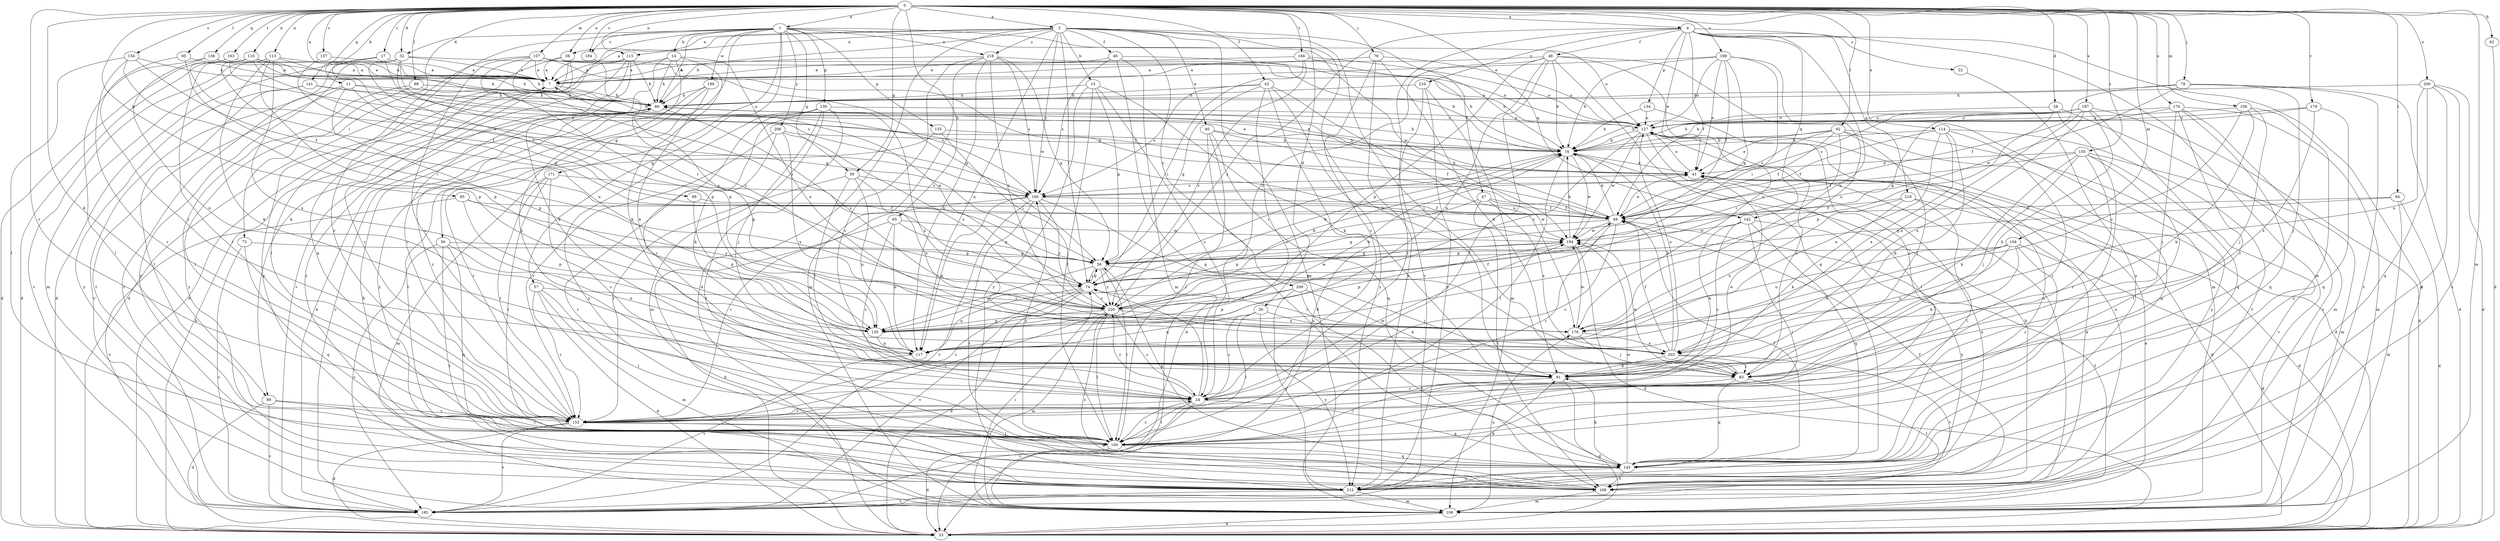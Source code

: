 strict digraph  {
0;
1;
2;
4;
7;
11;
14;
15;
16;
17;
22;
24;
26;
28;
32;
33;
38;
40;
41;
42;
46;
47;
48;
49;
50;
56;
57;
58;
62;
65;
66;
73;
74;
76;
79;
83;
85;
89;
91;
92;
94;
95;
98;
99;
100;
104;
106;
107;
109;
110;
113;
114;
115;
117;
127;
130;
133;
134;
135;
136;
141;
142;
143;
152;
154;
155;
157;
160;
163;
166;
168;
170;
171;
176;
179;
184;
185;
186;
194;
197;
198;
200;
203;
206;
209;
210;
212;
218;
219;
220;
0 -> 1  [label=a];
0 -> 2  [label=a];
0 -> 4  [label=a];
0 -> 7  [label=a];
0 -> 11  [label=b];
0 -> 17  [label=c];
0 -> 26  [label=d];
0 -> 28  [label=d];
0 -> 32  [label=d];
0 -> 38  [label=e];
0 -> 42  [label=f];
0 -> 50  [label=g];
0 -> 62  [label=h];
0 -> 65  [label=h];
0 -> 73  [label=i];
0 -> 76  [label=j];
0 -> 79  [label=j];
0 -> 85  [label=k];
0 -> 89  [label=k];
0 -> 92  [label=l];
0 -> 94  [label=l];
0 -> 95  [label=l];
0 -> 98  [label=l];
0 -> 104  [label=m];
0 -> 106  [label=m];
0 -> 107  [label=m];
0 -> 109  [label=m];
0 -> 110  [label=n];
0 -> 113  [label=n];
0 -> 114  [label=n];
0 -> 115  [label=n];
0 -> 136  [label=q];
0 -> 141  [label=q];
0 -> 142  [label=q];
0 -> 152  [label=r];
0 -> 154  [label=s];
0 -> 155  [label=s];
0 -> 157  [label=s];
0 -> 163  [label=t];
0 -> 166  [label=t];
0 -> 170  [label=u];
0 -> 179  [label=v];
0 -> 184  [label=v];
0 -> 197  [label=x];
0 -> 198  [label=x];
0 -> 200  [label=x];
1 -> 14  [label=b];
1 -> 32  [label=d];
1 -> 50  [label=g];
1 -> 56  [label=g];
1 -> 57  [label=g];
1 -> 66  [label=h];
1 -> 89  [label=k];
1 -> 127  [label=o];
1 -> 130  [label=p];
1 -> 133  [label=p];
1 -> 152  [label=r];
1 -> 171  [label=u];
1 -> 184  [label=v];
1 -> 186  [label=w];
1 -> 194  [label=w];
1 -> 206  [label=y];
1 -> 218  [label=z];
2 -> 7  [label=a];
2 -> 15  [label=b];
2 -> 33  [label=d];
2 -> 38  [label=e];
2 -> 40  [label=e];
2 -> 46  [label=f];
2 -> 47  [label=f];
2 -> 66  [label=h];
2 -> 74  [label=i];
2 -> 83  [label=j];
2 -> 91  [label=k];
2 -> 109  [label=m];
2 -> 115  [label=n];
2 -> 117  [label=n];
2 -> 160  [label=s];
2 -> 209  [label=y];
2 -> 218  [label=z];
4 -> 22  [label=c];
4 -> 33  [label=d];
4 -> 41  [label=e];
4 -> 48  [label=f];
4 -> 49  [label=f];
4 -> 109  [label=m];
4 -> 134  [label=p];
4 -> 142  [label=q];
4 -> 176  [label=u];
4 -> 185  [label=v];
4 -> 210  [label=y];
4 -> 219  [label=z];
4 -> 220  [label=z];
7 -> 66  [label=h];
11 -> 41  [label=e];
11 -> 66  [label=h];
11 -> 99  [label=l];
11 -> 135  [label=p];
11 -> 168  [label=t];
11 -> 185  [label=v];
14 -> 7  [label=a];
14 -> 24  [label=c];
14 -> 66  [label=h];
14 -> 91  [label=k];
14 -> 176  [label=u];
14 -> 185  [label=v];
15 -> 24  [label=c];
15 -> 58  [label=g];
15 -> 66  [label=h];
15 -> 91  [label=k];
15 -> 100  [label=l];
15 -> 212  [label=y];
16 -> 41  [label=e];
16 -> 66  [label=h];
16 -> 74  [label=i];
16 -> 100  [label=l];
16 -> 194  [label=w];
17 -> 7  [label=a];
17 -> 33  [label=d];
17 -> 58  [label=g];
17 -> 160  [label=s];
22 -> 212  [label=y];
24 -> 41  [label=e];
24 -> 74  [label=i];
24 -> 100  [label=l];
24 -> 143  [label=q];
24 -> 152  [label=r];
24 -> 185  [label=v];
24 -> 194  [label=w];
24 -> 220  [label=z];
26 -> 24  [label=c];
26 -> 100  [label=l];
26 -> 117  [label=n];
26 -> 176  [label=u];
26 -> 212  [label=y];
28 -> 100  [label=l];
28 -> 109  [label=m];
28 -> 127  [label=o];
28 -> 135  [label=p];
32 -> 7  [label=a];
32 -> 74  [label=i];
32 -> 127  [label=o];
32 -> 135  [label=p];
32 -> 185  [label=v];
32 -> 194  [label=w];
32 -> 212  [label=y];
33 -> 66  [label=h];
38 -> 7  [label=a];
38 -> 33  [label=d];
38 -> 152  [label=r];
38 -> 212  [label=y];
40 -> 16  [label=b];
40 -> 33  [label=d];
40 -> 49  [label=f];
40 -> 100  [label=l];
40 -> 143  [label=q];
41 -> 33  [label=d];
41 -> 127  [label=o];
41 -> 160  [label=s];
41 -> 185  [label=v];
42 -> 24  [label=c];
42 -> 33  [label=d];
42 -> 58  [label=g];
42 -> 66  [label=h];
42 -> 160  [label=s];
42 -> 176  [label=u];
42 -> 212  [label=y];
46 -> 7  [label=a];
46 -> 16  [label=b];
46 -> 109  [label=m];
46 -> 143  [label=q];
46 -> 160  [label=s];
47 -> 49  [label=f];
47 -> 135  [label=p];
47 -> 168  [label=t];
47 -> 194  [label=w];
47 -> 203  [label=x];
48 -> 7  [label=a];
48 -> 16  [label=b];
48 -> 100  [label=l];
48 -> 109  [label=m];
48 -> 117  [label=n];
48 -> 135  [label=p];
48 -> 143  [label=q];
48 -> 176  [label=u];
48 -> 220  [label=z];
49 -> 16  [label=b];
49 -> 24  [label=c];
49 -> 41  [label=e];
49 -> 58  [label=g];
49 -> 66  [label=h];
49 -> 152  [label=r];
49 -> 194  [label=w];
50 -> 83  [label=j];
50 -> 117  [label=n];
50 -> 152  [label=r];
50 -> 160  [label=s];
50 -> 176  [label=u];
56 -> 58  [label=g];
56 -> 117  [label=n];
56 -> 143  [label=q];
56 -> 168  [label=t];
56 -> 185  [label=v];
57 -> 33  [label=d];
57 -> 100  [label=l];
57 -> 109  [label=m];
57 -> 152  [label=r];
57 -> 220  [label=z];
58 -> 74  [label=i];
58 -> 83  [label=j];
58 -> 100  [label=l];
58 -> 135  [label=p];
58 -> 220  [label=z];
62 -> 33  [label=d];
65 -> 24  [label=c];
65 -> 33  [label=d];
65 -> 58  [label=g];
65 -> 117  [label=n];
65 -> 194  [label=w];
66 -> 127  [label=o];
66 -> 135  [label=p];
66 -> 152  [label=r];
66 -> 185  [label=v];
66 -> 220  [label=z];
73 -> 58  [label=g];
73 -> 143  [label=q];
73 -> 185  [label=v];
74 -> 7  [label=a];
74 -> 16  [label=b];
74 -> 33  [label=d];
74 -> 58  [label=g];
74 -> 117  [label=n];
74 -> 152  [label=r];
74 -> 185  [label=v];
74 -> 194  [label=w];
74 -> 220  [label=z];
76 -> 7  [label=a];
76 -> 24  [label=c];
76 -> 91  [label=k];
76 -> 127  [label=o];
76 -> 212  [label=y];
79 -> 33  [label=d];
79 -> 49  [label=f];
79 -> 66  [label=h];
79 -> 83  [label=j];
79 -> 168  [label=t];
79 -> 194  [label=w];
83 -> 100  [label=l];
83 -> 127  [label=o];
83 -> 143  [label=q];
83 -> 168  [label=t];
83 -> 194  [label=w];
85 -> 49  [label=f];
85 -> 135  [label=p];
85 -> 185  [label=v];
85 -> 220  [label=z];
89 -> 33  [label=d];
89 -> 100  [label=l];
89 -> 152  [label=r];
89 -> 185  [label=v];
91 -> 24  [label=c];
91 -> 33  [label=d];
92 -> 16  [label=b];
92 -> 41  [label=e];
92 -> 49  [label=f];
92 -> 74  [label=i];
92 -> 83  [label=j];
92 -> 143  [label=q];
92 -> 160  [label=s];
92 -> 212  [label=y];
94 -> 33  [label=d];
94 -> 49  [label=f];
94 -> 58  [label=g];
94 -> 109  [label=m];
95 -> 7  [label=a];
95 -> 74  [label=i];
95 -> 83  [label=j];
98 -> 66  [label=h];
98 -> 100  [label=l];
98 -> 160  [label=s];
98 -> 212  [label=y];
99 -> 49  [label=f];
99 -> 135  [label=p];
100 -> 24  [label=c];
100 -> 33  [label=d];
100 -> 143  [label=q];
100 -> 160  [label=s];
104 -> 33  [label=d];
104 -> 58  [label=g];
104 -> 91  [label=k];
104 -> 117  [label=n];
104 -> 152  [label=r];
104 -> 176  [label=u];
104 -> 203  [label=x];
106 -> 83  [label=j];
106 -> 91  [label=k];
106 -> 127  [label=o];
106 -> 176  [label=u];
106 -> 212  [label=y];
107 -> 7  [label=a];
107 -> 24  [label=c];
107 -> 49  [label=f];
107 -> 58  [label=g];
107 -> 74  [label=i];
107 -> 100  [label=l];
107 -> 127  [label=o];
107 -> 135  [label=p];
109 -> 33  [label=d];
109 -> 41  [label=e];
109 -> 49  [label=f];
109 -> 74  [label=i];
109 -> 176  [label=u];
110 -> 7  [label=a];
110 -> 16  [label=b];
110 -> 33  [label=d];
110 -> 49  [label=f];
110 -> 66  [label=h];
110 -> 152  [label=r];
110 -> 176  [label=u];
113 -> 7  [label=a];
113 -> 66  [label=h];
113 -> 91  [label=k];
113 -> 109  [label=m];
113 -> 135  [label=p];
113 -> 185  [label=v];
113 -> 203  [label=x];
114 -> 16  [label=b];
114 -> 49  [label=f];
114 -> 91  [label=k];
114 -> 117  [label=n];
114 -> 152  [label=r];
114 -> 168  [label=t];
114 -> 203  [label=x];
115 -> 7  [label=a];
115 -> 33  [label=d];
115 -> 66  [label=h];
115 -> 91  [label=k];
115 -> 152  [label=r];
115 -> 212  [label=y];
117 -> 185  [label=v];
127 -> 16  [label=b];
127 -> 33  [label=d];
127 -> 100  [label=l];
127 -> 194  [label=w];
127 -> 220  [label=z];
130 -> 24  [label=c];
130 -> 83  [label=j];
130 -> 91  [label=k];
130 -> 109  [label=m];
130 -> 127  [label=o];
130 -> 168  [label=t];
130 -> 203  [label=x];
130 -> 212  [label=y];
133 -> 16  [label=b];
133 -> 74  [label=i];
133 -> 152  [label=r];
134 -> 16  [label=b];
134 -> 24  [label=c];
134 -> 127  [label=o];
135 -> 16  [label=b];
135 -> 117  [label=n];
136 -> 7  [label=a];
136 -> 66  [label=h];
136 -> 100  [label=l];
136 -> 117  [label=n];
141 -> 41  [label=e];
141 -> 66  [label=h];
141 -> 100  [label=l];
141 -> 212  [label=y];
142 -> 24  [label=c];
142 -> 91  [label=k];
142 -> 100  [label=l];
142 -> 143  [label=q];
142 -> 194  [label=w];
142 -> 212  [label=y];
143 -> 49  [label=f];
143 -> 58  [label=g];
143 -> 91  [label=k];
143 -> 127  [label=o];
143 -> 168  [label=t];
143 -> 194  [label=w];
143 -> 212  [label=y];
152 -> 7  [label=a];
152 -> 33  [label=d];
152 -> 100  [label=l];
152 -> 143  [label=q];
152 -> 185  [label=v];
154 -> 7  [label=a];
154 -> 49  [label=f];
154 -> 100  [label=l];
154 -> 135  [label=p];
154 -> 152  [label=r];
155 -> 41  [label=e];
155 -> 49  [label=f];
155 -> 83  [label=j];
155 -> 91  [label=k];
155 -> 100  [label=l];
155 -> 109  [label=m];
155 -> 152  [label=r];
155 -> 185  [label=v];
157 -> 7  [label=a];
157 -> 58  [label=g];
160 -> 49  [label=f];
160 -> 117  [label=n];
160 -> 152  [label=r];
160 -> 168  [label=t];
160 -> 185  [label=v];
160 -> 203  [label=x];
160 -> 220  [label=z];
163 -> 7  [label=a];
163 -> 33  [label=d];
163 -> 41  [label=e];
163 -> 160  [label=s];
166 -> 7  [label=a];
166 -> 16  [label=b];
166 -> 74  [label=i];
166 -> 127  [label=o];
166 -> 220  [label=z];
168 -> 16  [label=b];
168 -> 41  [label=e];
168 -> 49  [label=f];
168 -> 109  [label=m];
168 -> 127  [label=o];
168 -> 220  [label=z];
170 -> 16  [label=b];
170 -> 24  [label=c];
170 -> 83  [label=j];
170 -> 109  [label=m];
170 -> 127  [label=o];
170 -> 143  [label=q];
170 -> 185  [label=v];
171 -> 24  [label=c];
171 -> 100  [label=l];
171 -> 109  [label=m];
171 -> 152  [label=r];
171 -> 160  [label=s];
176 -> 74  [label=i];
176 -> 83  [label=j];
176 -> 194  [label=w];
176 -> 203  [label=x];
179 -> 16  [label=b];
179 -> 127  [label=o];
179 -> 143  [label=q];
179 -> 203  [label=x];
184 -> 220  [label=z];
185 -> 66  [label=h];
186 -> 66  [label=h];
186 -> 117  [label=n];
186 -> 168  [label=t];
186 -> 212  [label=y];
194 -> 16  [label=b];
194 -> 33  [label=d];
194 -> 58  [label=g];
194 -> 135  [label=p];
197 -> 16  [label=b];
197 -> 33  [label=d];
197 -> 58  [label=g];
197 -> 91  [label=k];
197 -> 117  [label=n];
197 -> 127  [label=o];
197 -> 143  [label=q];
197 -> 160  [label=s];
197 -> 203  [label=x];
198 -> 7  [label=a];
198 -> 16  [label=b];
198 -> 41  [label=e];
198 -> 49  [label=f];
198 -> 58  [label=g];
198 -> 74  [label=i];
198 -> 127  [label=o];
198 -> 176  [label=u];
200 -> 33  [label=d];
200 -> 66  [label=h];
200 -> 143  [label=q];
200 -> 168  [label=t];
200 -> 176  [label=u];
200 -> 212  [label=y];
203 -> 16  [label=b];
203 -> 49  [label=f];
203 -> 83  [label=j];
203 -> 91  [label=k];
203 -> 127  [label=o];
203 -> 168  [label=t];
206 -> 16  [label=b];
206 -> 152  [label=r];
206 -> 168  [label=t];
206 -> 203  [label=x];
206 -> 220  [label=z];
209 -> 91  [label=k];
209 -> 135  [label=p];
209 -> 168  [label=t];
209 -> 212  [label=y];
209 -> 220  [label=z];
210 -> 66  [label=h];
210 -> 109  [label=m];
210 -> 152  [label=r];
210 -> 212  [label=y];
212 -> 41  [label=e];
212 -> 66  [label=h];
212 -> 91  [label=k];
212 -> 109  [label=m];
212 -> 185  [label=v];
218 -> 7  [label=a];
218 -> 16  [label=b];
218 -> 24  [label=c];
218 -> 58  [label=g];
218 -> 109  [label=m];
218 -> 117  [label=n];
218 -> 160  [label=s];
218 -> 220  [label=z];
219 -> 33  [label=d];
219 -> 49  [label=f];
219 -> 91  [label=k];
219 -> 100  [label=l];
219 -> 117  [label=n];
220 -> 16  [label=b];
220 -> 24  [label=c];
220 -> 49  [label=f];
220 -> 100  [label=l];
220 -> 109  [label=m];
220 -> 135  [label=p];
220 -> 152  [label=r];
220 -> 176  [label=u];
}
